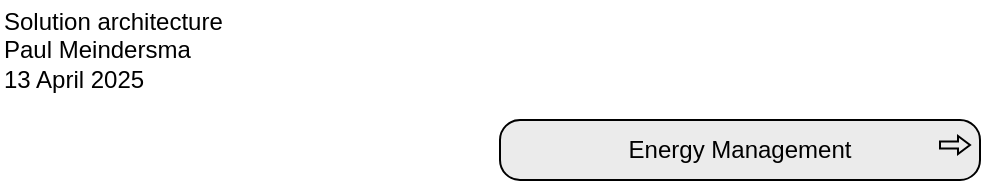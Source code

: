 <mxfile version="26.2.12">
  <diagram name="Pagina-1" id="If3uVRzUwgf7AavsxgMt">
    <mxGraphModel dx="1420" dy="752" grid="1" gridSize="10" guides="1" tooltips="1" connect="1" arrows="1" fold="1" page="1" pageScale="1" pageWidth="827" pageHeight="1169" math="0" shadow="0">
      <root>
        <mxCell id="0" />
        <mxCell id="1" parent="0" />
        <mxCell id="eXZCC9MjRsluqyA0-eMw-1" value="Solution architecture&lt;div&gt;Paul Meindersma&lt;/div&gt;&lt;div&gt;13 April 2025&lt;/div&gt;" style="text;html=1;align=left;verticalAlign=middle;whiteSpace=wrap;rounded=0;" vertex="1" parent="1">
          <mxGeometry x="10" y="20" width="170" height="50" as="geometry" />
        </mxCell>
        <mxCell id="eXZCC9MjRsluqyA0-eMw-2" value="Energy Management" style="html=1;outlineConnect=0;whiteSpace=wrap;fillColor=#EBEBEB;shape=mxgraph.archimate3.application;appType=proc;archiType=rounded;" vertex="1" parent="1">
          <mxGeometry x="260" y="80" width="240" height="30" as="geometry" />
        </mxCell>
      </root>
    </mxGraphModel>
  </diagram>
</mxfile>
